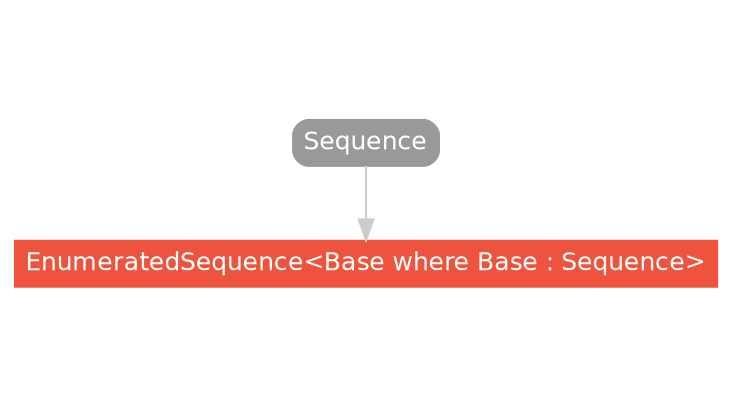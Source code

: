 strict digraph "EnumeratedSequence<Base where Base : Sequence> - Type Hierarchy - SwiftDoc.org" {
    pad="0.1,0.8"
    node [shape=box, style="filled,rounded", color="#999999", fillcolor="#999999", fontcolor=white, fontname=Helvetica, fontnames="Helvetica,sansserif", fontsize=12, margin="0.07,0.05", height="0.3"]
    edge [color="#cccccc"]
    "EnumeratedSequence<Base where Base : Sequence>" [URL="/type/EnumeratedSequence/", style="filled", fillcolor="#ee543d", color="#ee543d"]
    "Sequence" [URL="/protocol/Sequence/hierarchy/"]    "Sequence" -> "EnumeratedSequence<Base where Base : Sequence>"
    subgraph Types {
        rank = max; "EnumeratedSequence<Base where Base : Sequence>";
    }
}